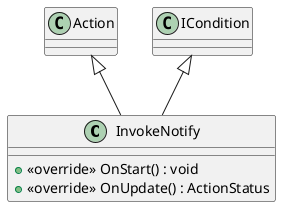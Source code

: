 @startuml
class InvokeNotify {
    + <<override>> OnStart() : void
    + <<override>> OnUpdate() : ActionStatus
}
Action <|-- InvokeNotify
ICondition <|-- InvokeNotify
@enduml
